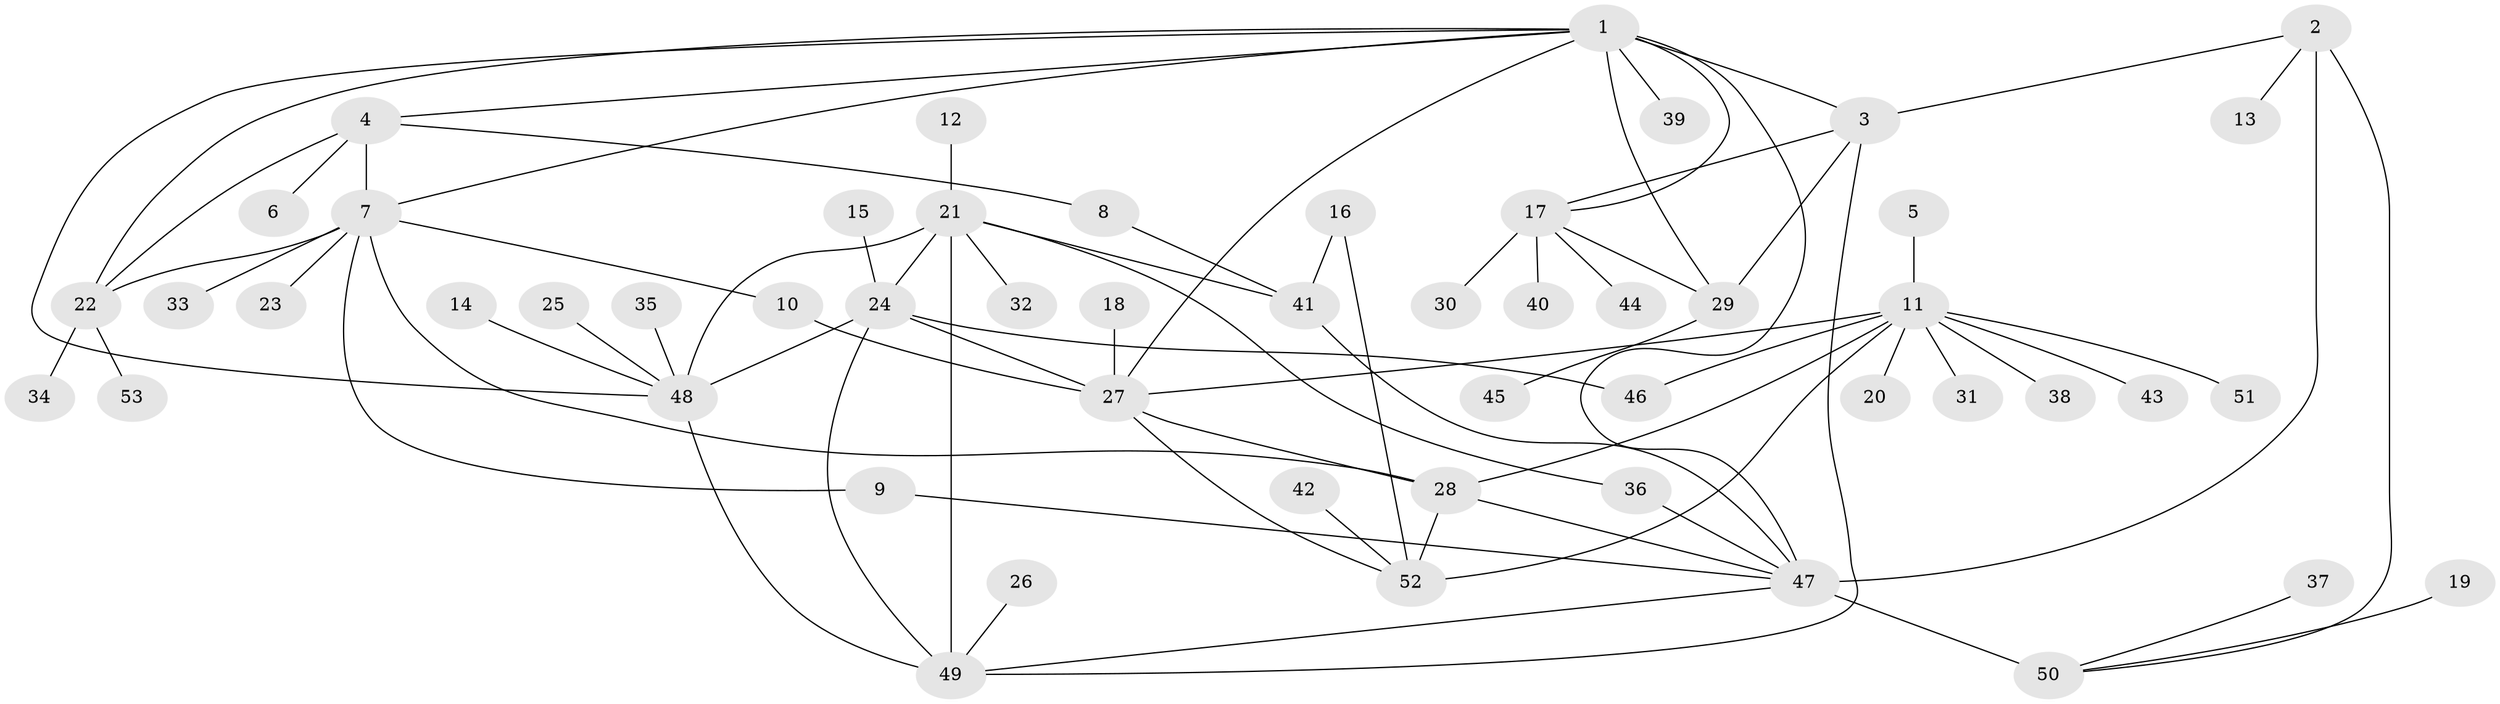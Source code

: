 // original degree distribution, {9: 0.038461538461538464, 7: 0.04807692307692308, 10: 0.028846153846153848, 6: 0.019230769230769232, 5: 0.028846153846153848, 8: 0.057692307692307696, 13: 0.009615384615384616, 4: 0.019230769230769232, 1: 0.5865384615384616, 2: 0.125, 3: 0.038461538461538464}
// Generated by graph-tools (version 1.1) at 2025/02/03/09/25 03:02:50]
// undirected, 53 vertices, 78 edges
graph export_dot {
graph [start="1"]
  node [color=gray90,style=filled];
  1;
  2;
  3;
  4;
  5;
  6;
  7;
  8;
  9;
  10;
  11;
  12;
  13;
  14;
  15;
  16;
  17;
  18;
  19;
  20;
  21;
  22;
  23;
  24;
  25;
  26;
  27;
  28;
  29;
  30;
  31;
  32;
  33;
  34;
  35;
  36;
  37;
  38;
  39;
  40;
  41;
  42;
  43;
  44;
  45;
  46;
  47;
  48;
  49;
  50;
  51;
  52;
  53;
  1 -- 3 [weight=2.0];
  1 -- 4 [weight=1.0];
  1 -- 7 [weight=2.0];
  1 -- 17 [weight=3.0];
  1 -- 22 [weight=1.0];
  1 -- 27 [weight=1.0];
  1 -- 29 [weight=2.0];
  1 -- 39 [weight=1.0];
  1 -- 47 [weight=1.0];
  1 -- 48 [weight=1.0];
  2 -- 3 [weight=1.0];
  2 -- 13 [weight=1.0];
  2 -- 47 [weight=3.0];
  2 -- 50 [weight=1.0];
  3 -- 17 [weight=1.0];
  3 -- 29 [weight=1.0];
  3 -- 49 [weight=1.0];
  4 -- 6 [weight=1.0];
  4 -- 7 [weight=2.0];
  4 -- 8 [weight=1.0];
  4 -- 22 [weight=1.0];
  5 -- 11 [weight=1.0];
  7 -- 9 [weight=1.0];
  7 -- 10 [weight=1.0];
  7 -- 22 [weight=2.0];
  7 -- 23 [weight=1.0];
  7 -- 28 [weight=1.0];
  7 -- 33 [weight=1.0];
  8 -- 41 [weight=1.0];
  9 -- 47 [weight=1.0];
  10 -- 27 [weight=1.0];
  11 -- 20 [weight=1.0];
  11 -- 27 [weight=1.0];
  11 -- 28 [weight=1.0];
  11 -- 31 [weight=1.0];
  11 -- 38 [weight=1.0];
  11 -- 43 [weight=1.0];
  11 -- 46 [weight=1.0];
  11 -- 51 [weight=1.0];
  11 -- 52 [weight=2.0];
  12 -- 21 [weight=1.0];
  14 -- 48 [weight=1.0];
  15 -- 24 [weight=1.0];
  16 -- 41 [weight=1.0];
  16 -- 52 [weight=1.0];
  17 -- 29 [weight=1.0];
  17 -- 30 [weight=1.0];
  17 -- 40 [weight=1.0];
  17 -- 44 [weight=1.0];
  18 -- 27 [weight=1.0];
  19 -- 50 [weight=1.0];
  21 -- 24 [weight=2.0];
  21 -- 32 [weight=1.0];
  21 -- 36 [weight=1.0];
  21 -- 41 [weight=1.0];
  21 -- 48 [weight=2.0];
  21 -- 49 [weight=2.0];
  22 -- 34 [weight=1.0];
  22 -- 53 [weight=1.0];
  24 -- 27 [weight=1.0];
  24 -- 46 [weight=1.0];
  24 -- 48 [weight=1.0];
  24 -- 49 [weight=1.0];
  25 -- 48 [weight=1.0];
  26 -- 49 [weight=1.0];
  27 -- 28 [weight=1.0];
  27 -- 52 [weight=2.0];
  28 -- 47 [weight=1.0];
  28 -- 52 [weight=2.0];
  29 -- 45 [weight=1.0];
  35 -- 48 [weight=1.0];
  36 -- 47 [weight=2.0];
  37 -- 50 [weight=1.0];
  41 -- 47 [weight=1.0];
  42 -- 52 [weight=1.0];
  47 -- 49 [weight=1.0];
  47 -- 50 [weight=3.0];
  48 -- 49 [weight=1.0];
}
